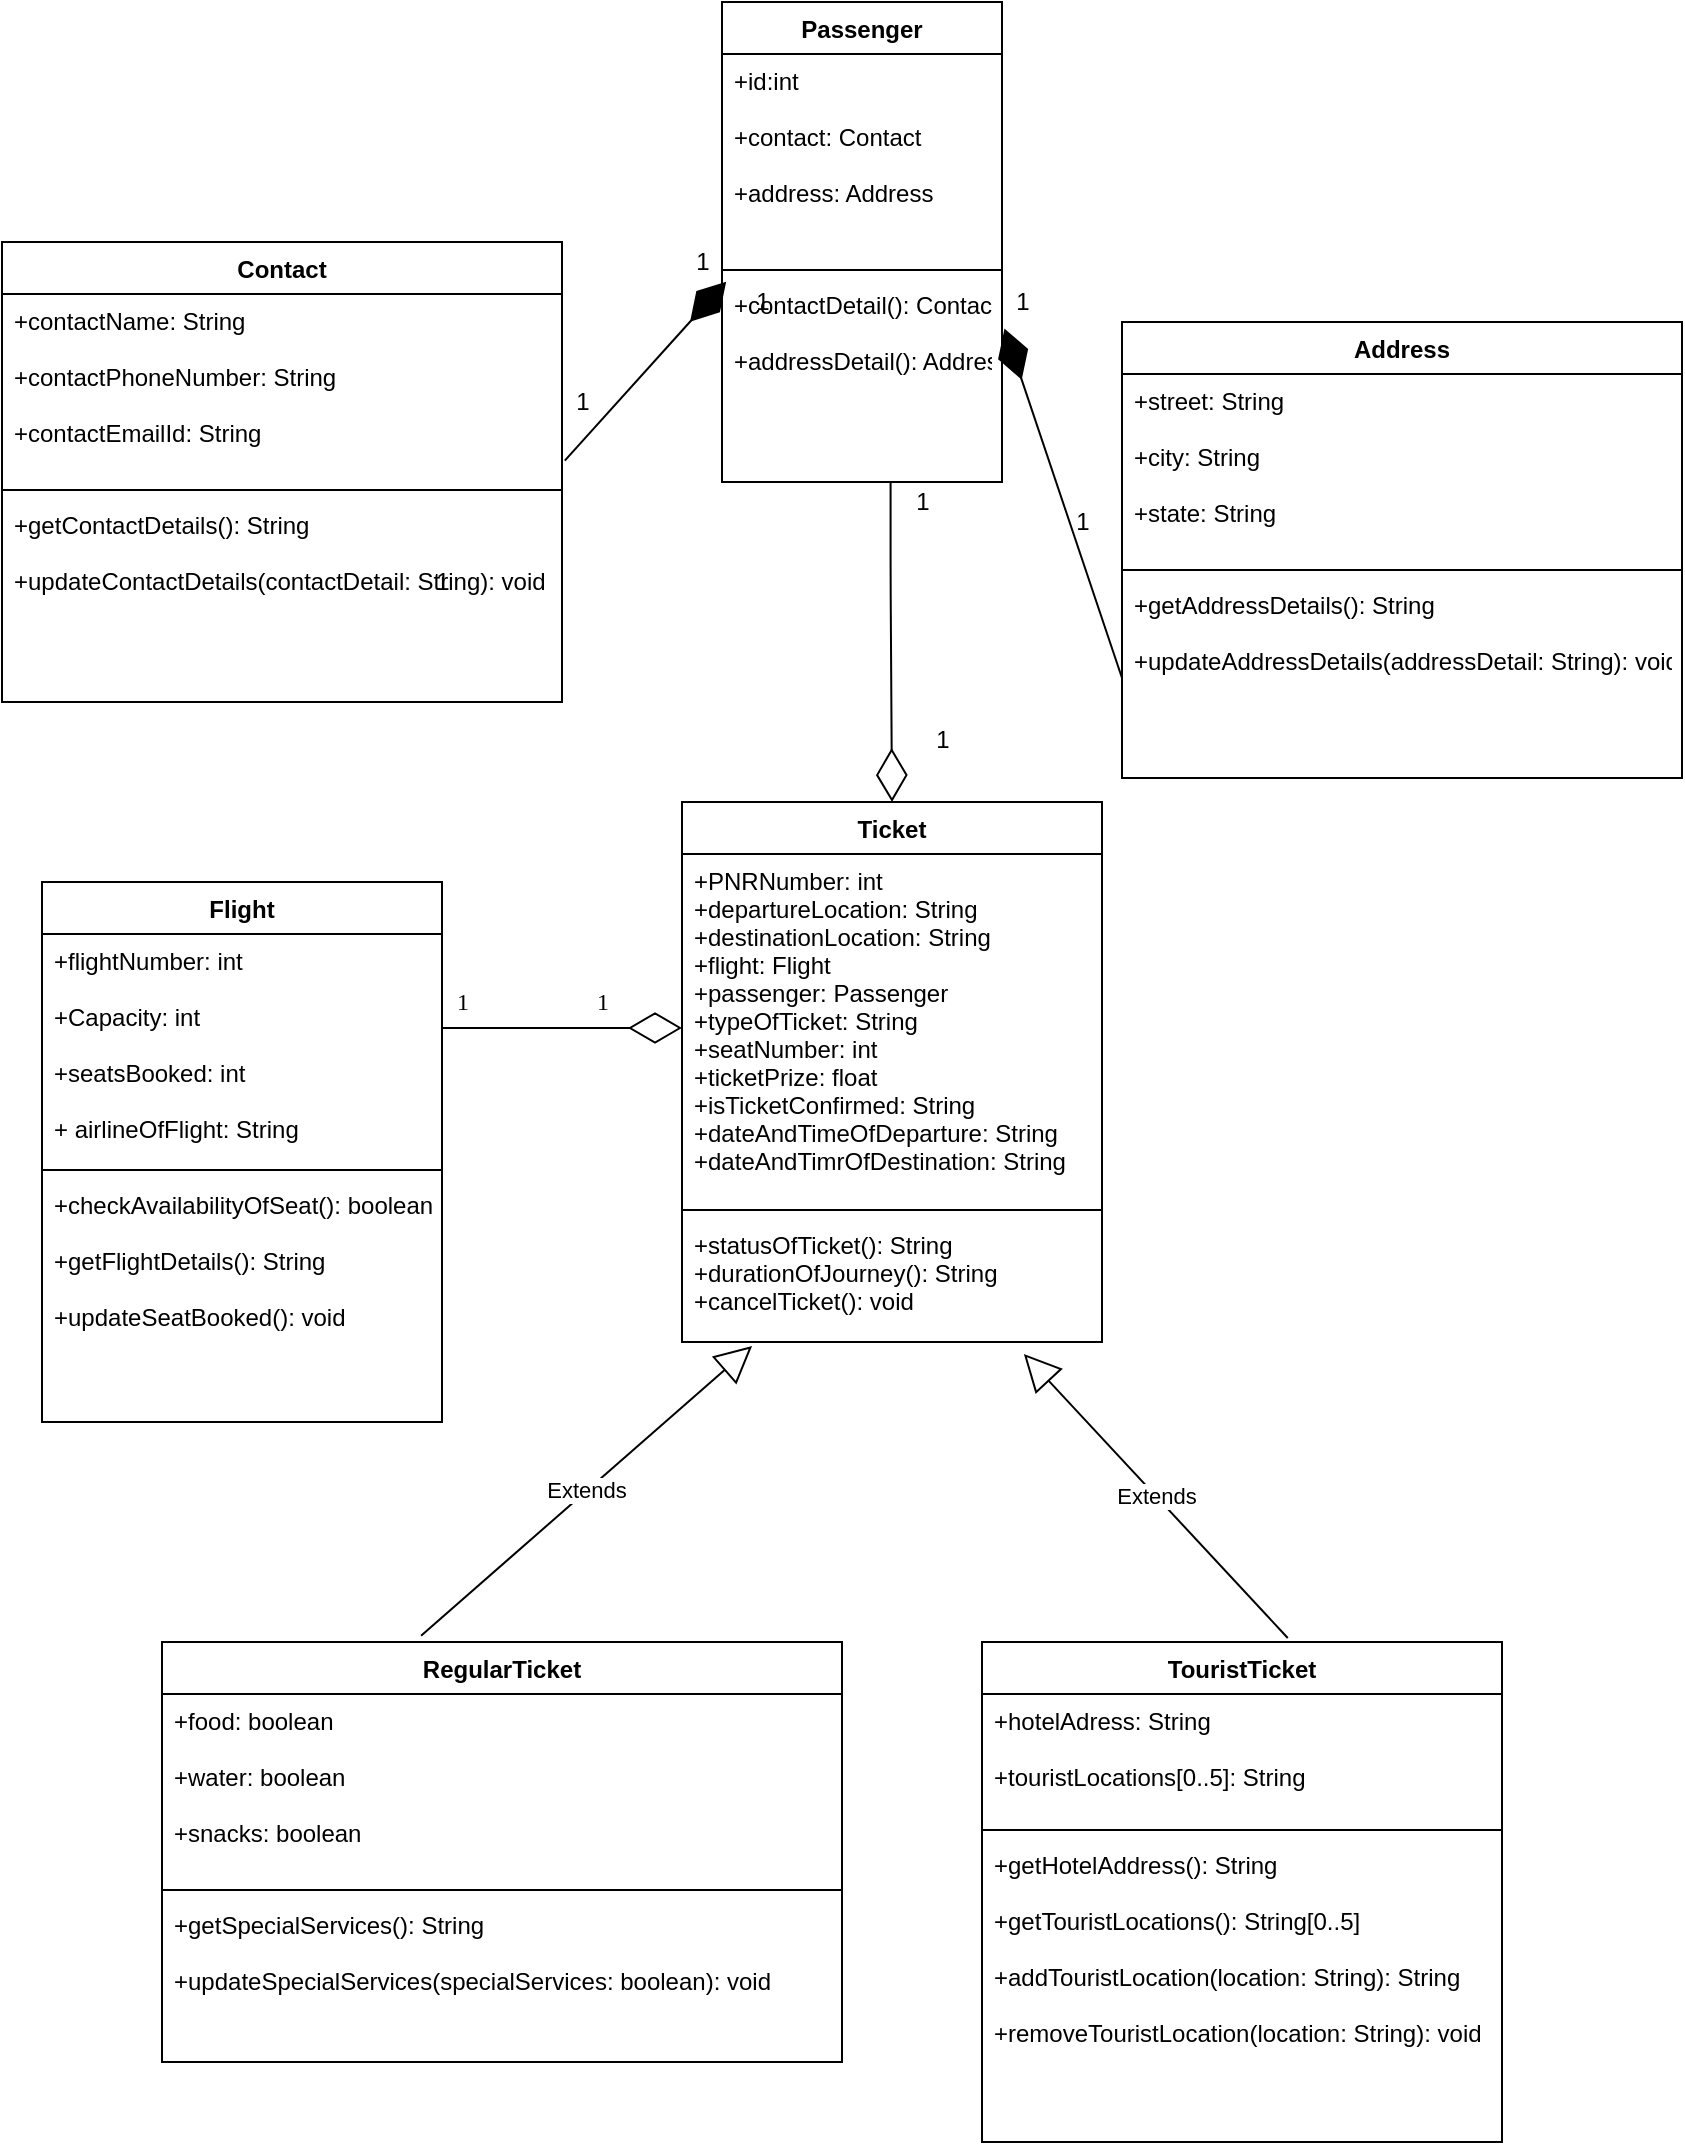 <mxfile version="13.10.4" type="device"><diagram id="NJfsfS6Lr8CpsmKcSiEe" name="Page-1"><mxGraphModel dx="1038" dy="580" grid="1" gridSize="10" guides="1" tooltips="1" connect="1" arrows="1" fold="1" page="1" pageScale="1" pageWidth="850" pageHeight="1100" math="0" shadow="0"><root><mxCell id="0"/><mxCell id="1" parent="0"/><mxCell id="pWGszrRenQGNq5e2NYNb-1" value="Contact" style="swimlane;fontStyle=1;align=center;verticalAlign=top;childLayout=stackLayout;horizontal=1;startSize=26;horizontalStack=0;resizeParent=1;resizeParentMax=0;resizeLast=0;collapsible=1;marginBottom=0;" parent="1" vertex="1"><mxGeometry y="130" width="280" height="230" as="geometry"><mxRectangle x="10" y="10" width="80" height="26" as="alternateBounds"/></mxGeometry></mxCell><mxCell id="pWGszrRenQGNq5e2NYNb-2" value="+contactName: String&#10;&#10;+contactPhoneNumber: String&#10;&#10;+contactEmailId: String" style="text;strokeColor=none;fillColor=none;align=left;verticalAlign=top;spacingLeft=4;spacingRight=4;overflow=hidden;rotatable=0;points=[[0,0.5],[1,0.5]];portConstraint=eastwest;" parent="pWGszrRenQGNq5e2NYNb-1" vertex="1"><mxGeometry y="26" width="280" height="94" as="geometry"/></mxCell><mxCell id="pWGszrRenQGNq5e2NYNb-3" value="" style="line;strokeWidth=1;fillColor=none;align=left;verticalAlign=middle;spacingTop=-1;spacingLeft=3;spacingRight=3;rotatable=0;labelPosition=right;points=[];portConstraint=eastwest;" parent="pWGszrRenQGNq5e2NYNb-1" vertex="1"><mxGeometry y="120" width="280" height="8" as="geometry"/></mxCell><mxCell id="pWGszrRenQGNq5e2NYNb-4" value="+getContactDetails(): String&#10;&#10;+updateContactDetails(contactDetail: String): void" style="text;strokeColor=none;fillColor=none;align=left;verticalAlign=top;spacingLeft=4;spacingRight=4;overflow=hidden;rotatable=0;points=[[0,0.5],[1,0.5]];portConstraint=eastwest;" parent="pWGszrRenQGNq5e2NYNb-1" vertex="1"><mxGeometry y="128" width="280" height="102" as="geometry"/></mxCell><mxCell id="pWGszrRenQGNq5e2NYNb-9" value="Passenger" style="swimlane;fontStyle=1;align=center;verticalAlign=top;childLayout=stackLayout;horizontal=1;startSize=26;horizontalStack=0;resizeParent=1;resizeParentMax=0;resizeLast=0;collapsible=1;marginBottom=0;" parent="1" vertex="1"><mxGeometry x="360" y="10" width="140" height="240" as="geometry"><mxRectangle x="330" y="20" width="90" height="26" as="alternateBounds"/></mxGeometry></mxCell><mxCell id="pWGszrRenQGNq5e2NYNb-10" value="+id:int&#10;&#10;+contact: Contact&#10;&#10;+address: Address" style="text;strokeColor=none;fillColor=none;align=left;verticalAlign=top;spacingLeft=4;spacingRight=4;overflow=hidden;rotatable=0;points=[[0,0.5],[1,0.5]];portConstraint=eastwest;" parent="pWGszrRenQGNq5e2NYNb-9" vertex="1"><mxGeometry y="26" width="140" height="104" as="geometry"/></mxCell><mxCell id="pWGszrRenQGNq5e2NYNb-11" value="" style="line;strokeWidth=1;fillColor=none;align=left;verticalAlign=middle;spacingTop=-1;spacingLeft=3;spacingRight=3;rotatable=0;labelPosition=right;points=[];portConstraint=eastwest;" parent="pWGszrRenQGNq5e2NYNb-9" vertex="1"><mxGeometry y="130" width="140" height="8" as="geometry"/></mxCell><mxCell id="pWGszrRenQGNq5e2NYNb-12" value="+contactDetail(): Contact&#10;&#10;+addressDetail(): Address" style="text;strokeColor=none;fillColor=none;align=left;verticalAlign=top;spacingLeft=4;spacingRight=4;overflow=hidden;rotatable=0;points=[[0,0.5],[1,0.5]];portConstraint=eastwest;" parent="pWGszrRenQGNq5e2NYNb-9" vertex="1"><mxGeometry y="138" width="140" height="102" as="geometry"/></mxCell><mxCell id="pWGszrRenQGNq5e2NYNb-13" value="Address" style="swimlane;fontStyle=1;align=center;verticalAlign=top;childLayout=stackLayout;horizontal=1;startSize=26;horizontalStack=0;resizeParent=1;resizeParentMax=0;resizeLast=0;collapsible=1;marginBottom=0;" parent="1" vertex="1"><mxGeometry x="560" y="170" width="280" height="228" as="geometry"><mxRectangle x="550" y="10" width="80" height="26" as="alternateBounds"/></mxGeometry></mxCell><mxCell id="pWGszrRenQGNq5e2NYNb-14" value="+street: String&#10;&#10;+city: String&#10;&#10;+state: String" style="text;strokeColor=none;fillColor=none;align=left;verticalAlign=top;spacingLeft=4;spacingRight=4;overflow=hidden;rotatable=0;points=[[0,0.5],[1,0.5]];portConstraint=eastwest;" parent="pWGszrRenQGNq5e2NYNb-13" vertex="1"><mxGeometry y="26" width="280" height="94" as="geometry"/></mxCell><mxCell id="pWGszrRenQGNq5e2NYNb-15" value="" style="line;strokeWidth=1;fillColor=none;align=left;verticalAlign=middle;spacingTop=-1;spacingLeft=3;spacingRight=3;rotatable=0;labelPosition=right;points=[];portConstraint=eastwest;" parent="pWGszrRenQGNq5e2NYNb-13" vertex="1"><mxGeometry y="120" width="280" height="8" as="geometry"/></mxCell><mxCell id="pWGszrRenQGNq5e2NYNb-16" value="+getAddressDetails(): String&#10;&#10;+updateAddressDetails(addressDetail: String): void" style="text;strokeColor=none;fillColor=none;align=left;verticalAlign=top;spacingLeft=4;spacingRight=4;overflow=hidden;rotatable=0;points=[[0,0.5],[1,0.5]];portConstraint=eastwest;" parent="pWGszrRenQGNq5e2NYNb-13" vertex="1"><mxGeometry y="128" width="280" height="100" as="geometry"/></mxCell><mxCell id="pWGszrRenQGNq5e2NYNb-21" value="Ticket" style="swimlane;fontStyle=1;align=center;verticalAlign=top;childLayout=stackLayout;horizontal=1;startSize=26;horizontalStack=0;resizeParent=1;resizeParentMax=0;resizeLast=0;collapsible=1;marginBottom=0;" parent="1" vertex="1"><mxGeometry x="340" y="410" width="210" height="270" as="geometry"><mxRectangle x="400" y="240" width="70" height="26" as="alternateBounds"/></mxGeometry></mxCell><mxCell id="pWGszrRenQGNq5e2NYNb-22" value="+PNRNumber: int&#10;+departureLocation: String&#10;+destinationLocation: String&#10;+flight: Flight&#10;+passenger: Passenger&#10;+typeOfTicket: String&#10;+seatNumber: int&#10;+ticketPrize: float&#10;+isTicketConfirmed: String&#10;+dateAndTimeOfDeparture: String&#10;+dateAndTimrOfDestination: String" style="text;strokeColor=none;fillColor=none;align=left;verticalAlign=top;spacingLeft=4;spacingRight=4;overflow=hidden;rotatable=0;points=[[0,0.5],[1,0.5]];portConstraint=eastwest;" parent="pWGszrRenQGNq5e2NYNb-21" vertex="1"><mxGeometry y="26" width="210" height="174" as="geometry"/></mxCell><mxCell id="pWGszrRenQGNq5e2NYNb-23" value="" style="line;strokeWidth=1;fillColor=none;align=left;verticalAlign=middle;spacingTop=-1;spacingLeft=3;spacingRight=3;rotatable=0;labelPosition=right;points=[];portConstraint=eastwest;" parent="pWGszrRenQGNq5e2NYNb-21" vertex="1"><mxGeometry y="200" width="210" height="8" as="geometry"/></mxCell><mxCell id="pWGszrRenQGNq5e2NYNb-24" value="+statusOfTicket(): String&#10;+durationOfJourney(): String&#10;+cancelTicket(): void" style="text;strokeColor=none;fillColor=none;align=left;verticalAlign=top;spacingLeft=4;spacingRight=4;overflow=hidden;rotatable=0;points=[[0,0.5],[1,0.5]];portConstraint=eastwest;" parent="pWGszrRenQGNq5e2NYNb-21" vertex="1"><mxGeometry y="208" width="210" height="62" as="geometry"/></mxCell><mxCell id="pWGszrRenQGNq5e2NYNb-25" value="TouristTicket" style="swimlane;fontStyle=1;align=center;verticalAlign=top;childLayout=stackLayout;horizontal=1;startSize=26;horizontalStack=0;resizeParent=1;resizeParentMax=0;resizeLast=0;collapsible=1;marginBottom=0;" parent="1" vertex="1"><mxGeometry x="490" y="830" width="260" height="250" as="geometry"><mxRectangle x="580" y="610" width="100" height="26" as="alternateBounds"/></mxGeometry></mxCell><mxCell id="pWGszrRenQGNq5e2NYNb-26" value="+hotelAdress: String&#10;&#10;+touristLocations[0..5]: String&#10;" style="text;strokeColor=none;fillColor=none;align=left;verticalAlign=top;spacingLeft=4;spacingRight=4;overflow=hidden;rotatable=0;points=[[0,0.5],[1,0.5]];portConstraint=eastwest;" parent="pWGszrRenQGNq5e2NYNb-25" vertex="1"><mxGeometry y="26" width="260" height="64" as="geometry"/></mxCell><mxCell id="pWGszrRenQGNq5e2NYNb-27" value="" style="line;strokeWidth=1;fillColor=none;align=left;verticalAlign=middle;spacingTop=-1;spacingLeft=3;spacingRight=3;rotatable=0;labelPosition=right;points=[];portConstraint=eastwest;" parent="pWGszrRenQGNq5e2NYNb-25" vertex="1"><mxGeometry y="90" width="260" height="8" as="geometry"/></mxCell><mxCell id="pWGszrRenQGNq5e2NYNb-28" value="+getHotelAddress(): String&#10;&#10;+getTouristLocations(): String[0..5]&#10;&#10;+addTouristLocation(location: String): String&#10;&#10;+removeTouristLocation(location: String): void&#10;&#10;&#10;" style="text;strokeColor=none;fillColor=none;align=left;verticalAlign=top;spacingLeft=4;spacingRight=4;overflow=hidden;rotatable=0;points=[[0,0.5],[1,0.5]];portConstraint=eastwest;" parent="pWGszrRenQGNq5e2NYNb-25" vertex="1"><mxGeometry y="98" width="260" height="152" as="geometry"/></mxCell><mxCell id="pWGszrRenQGNq5e2NYNb-29" value="RegularTicket" style="swimlane;fontStyle=1;align=center;verticalAlign=top;childLayout=stackLayout;horizontal=1;startSize=26;horizontalStack=0;resizeParent=1;resizeParentMax=0;resizeLast=0;collapsible=1;marginBottom=0;" parent="1" vertex="1"><mxGeometry x="80" y="830" width="340" height="210" as="geometry"><mxRectangle x="110" y="610" width="110" height="26" as="alternateBounds"/></mxGeometry></mxCell><mxCell id="pWGszrRenQGNq5e2NYNb-30" value="+food: boolean&#10;&#10;+water: boolean&#10;&#10;+snacks: boolean&#10;" style="text;strokeColor=none;fillColor=none;align=left;verticalAlign=top;spacingLeft=4;spacingRight=4;overflow=hidden;rotatable=0;points=[[0,0.5],[1,0.5]];portConstraint=eastwest;" parent="pWGszrRenQGNq5e2NYNb-29" vertex="1"><mxGeometry y="26" width="340" height="94" as="geometry"/></mxCell><mxCell id="pWGszrRenQGNq5e2NYNb-31" value="" style="line;strokeWidth=1;fillColor=none;align=left;verticalAlign=middle;spacingTop=-1;spacingLeft=3;spacingRight=3;rotatable=0;labelPosition=right;points=[];portConstraint=eastwest;" parent="pWGszrRenQGNq5e2NYNb-29" vertex="1"><mxGeometry y="120" width="340" height="8" as="geometry"/></mxCell><mxCell id="pWGszrRenQGNq5e2NYNb-32" value="+getSpecialServices(): String&#10;&#10;+updateSpecialServices(specialServices: boolean): void" style="text;strokeColor=none;fillColor=none;align=left;verticalAlign=top;spacingLeft=4;spacingRight=4;overflow=hidden;rotatable=0;points=[[0,0.5],[1,0.5]];portConstraint=eastwest;" parent="pWGszrRenQGNq5e2NYNb-29" vertex="1"><mxGeometry y="128" width="340" height="82" as="geometry"/></mxCell><mxCell id="pWGszrRenQGNq5e2NYNb-33" value="" style="endArrow=diamondThin;endFill=1;endSize=24;html=1;exitX=1.005;exitY=0.886;exitDx=0;exitDy=0;exitPerimeter=0;entryX=0.015;entryY=0.018;entryDx=0;entryDy=0;entryPerimeter=0;" parent="1" source="pWGszrRenQGNq5e2NYNb-2" target="pWGszrRenQGNq5e2NYNb-12" edge="1"><mxGeometry width="160" relative="1" as="geometry"><mxPoint x="287" y="100" as="sourcePoint"/><mxPoint x="330" y="100" as="targetPoint"/><Array as="points"/></mxGeometry></mxCell><mxCell id="pWGszrRenQGNq5e2NYNb-34" value="" style="endArrow=diamondThin;endFill=1;endSize=24;html=1;exitX=0;exitY=0.5;exitDx=0;exitDy=0;entryX=1.009;entryY=0.248;entryDx=0;entryDy=0;entryPerimeter=0;" parent="1" source="pWGszrRenQGNq5e2NYNb-16" target="pWGszrRenQGNq5e2NYNb-12" edge="1"><mxGeometry width="160" relative="1" as="geometry"><mxPoint x="340" y="270" as="sourcePoint"/><mxPoint x="500" y="270" as="targetPoint"/></mxGeometry></mxCell><mxCell id="pWGszrRenQGNq5e2NYNb-39" value="Extends" style="endArrow=block;endSize=16;endFill=0;html=1;exitX=0.381;exitY=-0.015;exitDx=0;exitDy=0;entryX=0.167;entryY=1.032;entryDx=0;entryDy=0;entryPerimeter=0;exitPerimeter=0;" parent="1" source="pWGszrRenQGNq5e2NYNb-29" target="pWGszrRenQGNq5e2NYNb-24" edge="1"><mxGeometry width="160" relative="1" as="geometry"><mxPoint x="340" y="270" as="sourcePoint"/><mxPoint x="500" y="270" as="targetPoint"/></mxGeometry></mxCell><mxCell id="pWGszrRenQGNq5e2NYNb-40" value="Extends" style="endArrow=block;endSize=16;endFill=0;html=1;entryX=0.814;entryY=1.097;entryDx=0;entryDy=0;entryPerimeter=0;exitX=0.588;exitY=-0.008;exitDx=0;exitDy=0;exitPerimeter=0;" parent="1" source="pWGszrRenQGNq5e2NYNb-25" target="pWGszrRenQGNq5e2NYNb-24" edge="1"><mxGeometry width="160" relative="1" as="geometry"><mxPoint x="690" y="370" as="sourcePoint"/><mxPoint x="500" y="270" as="targetPoint"/></mxGeometry></mxCell><mxCell id="pWGszrRenQGNq5e2NYNb-41" value="" style="endArrow=diamondThin;endFill=0;endSize=24;html=1;" parent="1" edge="1"><mxGeometry width="160" relative="1" as="geometry"><mxPoint x="220" y="523" as="sourcePoint"/><mxPoint x="340" y="523" as="targetPoint"/></mxGeometry></mxCell><mxCell id="pWGszrRenQGNq5e2NYNb-42" value="" style="endArrow=diamondThin;endFill=0;endSize=24;html=1;entryX=0.5;entryY=0;entryDx=0;entryDy=0;" parent="1" target="pWGszrRenQGNq5e2NYNb-21" edge="1"><mxGeometry width="160" relative="1" as="geometry"><mxPoint x="444.29" y="250" as="sourcePoint"/><mxPoint x="444.29" y="336" as="targetPoint"/><Array as="points"><mxPoint x="444.29" y="298"/></Array></mxGeometry></mxCell><mxCell id="pWGszrRenQGNq5e2NYNb-43" value="1" style="text;html=1;align=center;verticalAlign=middle;resizable=0;points=[];autosize=1;" parent="1" vertex="1"><mxGeometry x="340" y="130" width="20" height="20" as="geometry"/></mxCell><mxCell id="pWGszrRenQGNq5e2NYNb-44" value="1" style="text;html=1;align=center;verticalAlign=middle;resizable=0;points=[];autosize=1;" parent="1" vertex="1"><mxGeometry x="280" y="200" width="20" height="20" as="geometry"/></mxCell><mxCell id="pWGszrRenQGNq5e2NYNb-46" value="1" style="text;html=1;align=center;verticalAlign=middle;resizable=0;points=[];autosize=1;" parent="1" vertex="1"><mxGeometry x="500" y="150" width="20" height="20" as="geometry"/></mxCell><mxCell id="pWGszrRenQGNq5e2NYNb-47" value="1" style="text;html=1;align=center;verticalAlign=middle;resizable=0;points=[];autosize=1;" parent="1" vertex="1"><mxGeometry x="530" y="260" width="20" height="20" as="geometry"/></mxCell><mxCell id="pWGszrRenQGNq5e2NYNb-48" value="1" style="text;html=1;align=center;verticalAlign=middle;resizable=0;points=[];autosize=1;" parent="1" vertex="1"><mxGeometry x="370" y="150" width="20" height="20" as="geometry"/></mxCell><mxCell id="pWGszrRenQGNq5e2NYNb-49" value="1" style="text;html=1;align=center;verticalAlign=middle;resizable=0;points=[];autosize=1;" parent="1" vertex="1"><mxGeometry x="460" y="369" width="20" height="20" as="geometry"/></mxCell><mxCell id="pWGszrRenQGNq5e2NYNb-50" value="1" style="text;html=1;align=center;verticalAlign=middle;resizable=0;points=[];autosize=1;" parent="1" vertex="1"><mxGeometry x="210" y="290" width="20" height="20" as="geometry"/></mxCell><mxCell id="pWGszrRenQGNq5e2NYNb-51" value="1" style="text;html=1;align=center;verticalAlign=middle;resizable=0;points=[];autosize=1;" parent="1" vertex="1"><mxGeometry x="450" y="250" width="20" height="20" as="geometry"/></mxCell><mxCell id="pWGszrRenQGNq5e2NYNb-17" value="Flight" style="swimlane;fontStyle=1;align=center;verticalAlign=top;childLayout=stackLayout;horizontal=1;startSize=26;horizontalStack=0;resizeParent=1;resizeParentMax=0;resizeLast=0;collapsible=1;marginBottom=0;" parent="1" vertex="1"><mxGeometry x="20" y="450" width="200" height="270" as="geometry"><mxRectangle x="10" y="190" width="70" height="26" as="alternateBounds"/></mxGeometry></mxCell><mxCell id="pWGszrRenQGNq5e2NYNb-18" value="+flightNumber: int&#10;&#10;+Capacity: int&#10;&#10;+seatsBooked: int&#10;&#10;+ airlineOfFlight: String&#10;" style="text;strokeColor=none;fillColor=none;align=left;verticalAlign=top;spacingLeft=4;spacingRight=4;overflow=hidden;rotatable=0;points=[[0,0.5],[1,0.5]];portConstraint=eastwest;" parent="pWGszrRenQGNq5e2NYNb-17" vertex="1"><mxGeometry y="26" width="200" height="114" as="geometry"/></mxCell><mxCell id="pWGszrRenQGNq5e2NYNb-19" value="" style="line;strokeWidth=1;fillColor=none;align=left;verticalAlign=middle;spacingTop=-1;spacingLeft=3;spacingRight=3;rotatable=0;labelPosition=right;points=[];portConstraint=eastwest;" parent="pWGszrRenQGNq5e2NYNb-17" vertex="1"><mxGeometry y="140" width="200" height="8" as="geometry"/></mxCell><mxCell id="pWGszrRenQGNq5e2NYNb-20" value="+checkAvailabilityOfSeat(): boolean&#10;&#10;+getFlightDetails(): String&#10;&#10;+updateSeatBooked(): void" style="text;strokeColor=none;fillColor=none;align=left;verticalAlign=top;spacingLeft=4;spacingRight=4;overflow=hidden;rotatable=0;points=[[0,0.5],[1,0.5]];portConstraint=eastwest;" parent="pWGszrRenQGNq5e2NYNb-17" vertex="1"><mxGeometry y="148" width="200" height="122" as="geometry"/></mxCell><mxCell id="ij_cv9wBcBB8_a6dedJT-3" value="1" style="text;html=1;align=center;verticalAlign=middle;resizable=0;points=[];autosize=1;fontFamily=Times New Roman;" parent="1" vertex="1"><mxGeometry x="220" y="500" width="20" height="20" as="geometry"/></mxCell><mxCell id="ij_cv9wBcBB8_a6dedJT-4" value="1" style="text;html=1;align=center;verticalAlign=middle;resizable=0;points=[];autosize=1;fontFamily=Times New Roman;" parent="1" vertex="1"><mxGeometry x="290" y="500" width="20" height="20" as="geometry"/></mxCell></root></mxGraphModel></diagram></mxfile>